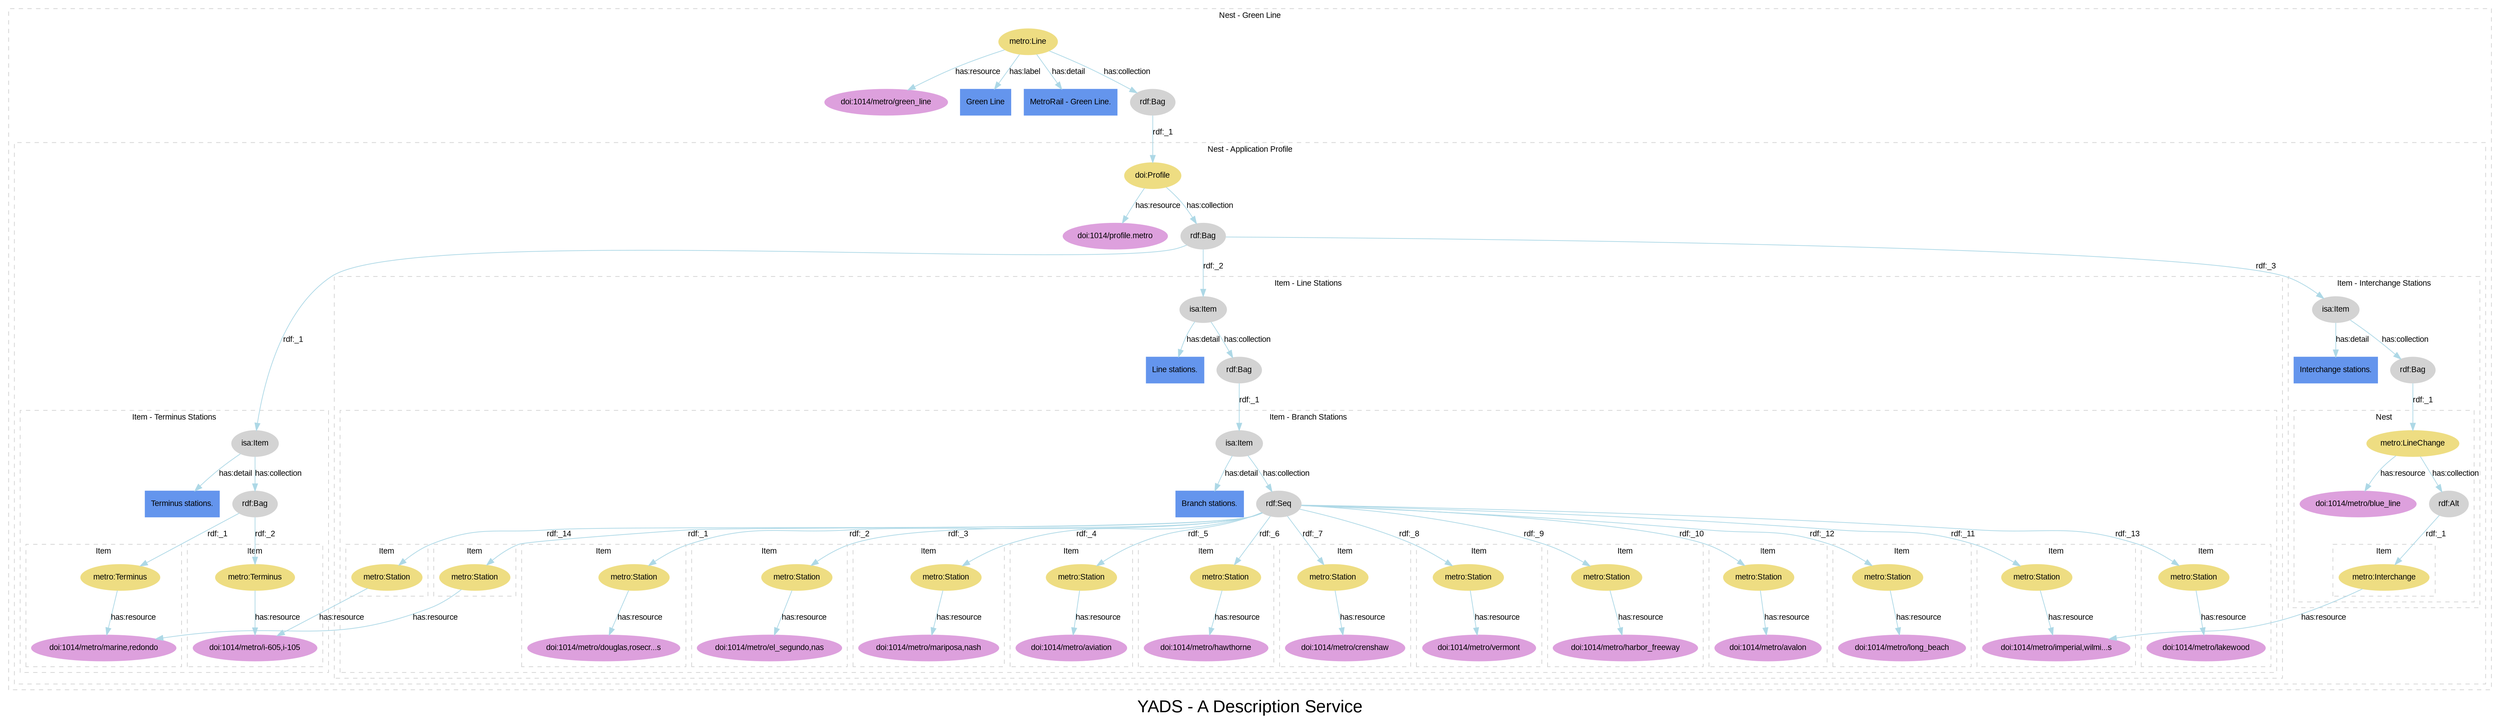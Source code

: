 
digraph yads { 



graph [

  fontname=arial, fontsize=24

  label="YADS - A Description Service"

];

node [

  fontname=arial, fontsize=11, fontcolor=black,

  style=filled, color=cornflowerblue,

];

edge [

  fontname=arial, fontsize=11, fontcolor=black,

  style=filled, color=lightblue,

];

rankdir=TB;



subgraph cluster_1 {



  style=dashed; color=lightgrey;

  fontname=arial; fontsize=11;

  fontcolor="black"; label="Nest - Green Line";



  ":_1" [label="metro:Line", color=lightgoldenrod];

  ":_1" -> "doi:1014/metro/green_line" [label="has:resource", URL="http://www2.elsevier.co.uk/~tony/1014/yads-schema-2002-04-03#resource"];



  ":_1" -> "node_2" [label="has:label", URL="http://www2.elsevier.co.uk/~tony/1014/yads-schema-2002-04-03#label"];

  ":_1" -> "node_3" [label="has:detail", URL="http://www2.elsevier.co.uk/~tony/1014/yads-schema-2002-04-03#detail"];

  ":_1" -> ":_2" [label="has:collection", URL="http://www2.elsevier.co.uk/~tony/1014/yads-schema-2002-04-03#collection"];

  ":_2" [label="rdf:Bag", color=lightgrey];

  "doi:1014/metro/green_line" [color=plum, URL="http://dx.doi.org/1014/metro/green_line"];

  "node_2" [shape=box, label="Green Line"];

  "node_3" [shape=box, label="MetroRail - Green Line."];

  ":_2" [label="rdf:Bag", color=lightgrey, URL="http://www.w3.org/1999/02/22-rdf-syntax-ns#Bag"];

  ":_2" -> ":_3" [label="rdf:_1", URL="http://www.w3.org/1999/02/22-rdf-syntax-ns#_1"];

":_3" [label="isa:Nest"]



subgraph cluster_3 {



  style=dashed; color=lightgrey;

  fontname=arial; fontsize=11;

  fontcolor="black"; label="Nest - Application Profile";



  ":_3" [label="doi:Profile", color=lightgoldenrod];

  ":_3" -> "doi:1014/profile.metro" [label="has:resource", URL="http://www2.elsevier.co.uk/~tony/1014/yads-schema-2002-04-03#resource"];



  ":_3" -> ":_4" [label="has:collection", URL="http://www2.elsevier.co.uk/~tony/1014/yads-schema-2002-04-03#collection"];

  ":_4" [label="rdf:Bag", color=lightgrey];

  "doi:1014/profile.metro" [color=plum, URL="http://dx.doi.org/1014/profile.metro"];

  ":_4" [label="rdf:Bag", color=lightgrey, URL="http://www.w3.org/1999/02/22-rdf-syntax-ns#Bag"];

  ":_4" -> ":_5" [label="rdf:_1", URL="http://www.w3.org/1999/02/22-rdf-syntax-ns#_1"];

":_5" [label="isa:Item"]

  ":_4" -> ":_9" [label="rdf:_2", URL="http://www.w3.org/1999/02/22-rdf-syntax-ns#_2"];

":_9" [label="isa:Item"]

  ":_4" -> ":_27" [label="rdf:_3", URL="http://www.w3.org/1999/02/22-rdf-syntax-ns#_3"];

":_27" [label="isa:Item"]



subgraph cluster_5 {



  style=dashed; color=lightgrey;

  fontname=arial; fontsize=11;

  fontcolor="black"; label="Item - Terminus Stations";



  ":_5" [label="isa:Item", color=lightgrey, URL="http://www2.elsevier.co.uk/~tony/1014/yads-schema-2002-04-03#Item"];

  ":_5" -> "node_5" [label="has:detail", URL="http://www2.elsevier.co.uk/~tony/1014/yads-schema-2002-04-03#detail"];

  ":_5" -> ":_6" [label="has:collection", URL="http://www2.elsevier.co.uk/~tony/1014/yads-schema-2002-04-03#collection"];

  ":_6" [label="rdf:Bag", color=lightgrey];

  "node_5" [shape=box, label="Terminus stations."];

  ":_6" [label="rdf:Bag", color=lightgrey, URL="http://www.w3.org/1999/02/22-rdf-syntax-ns#Bag"];

  ":_6" -> ":_7" [label="rdf:_1", URL="http://www.w3.org/1999/02/22-rdf-syntax-ns#_1"];

":_7" [label="isa:Item"]

  ":_6" -> ":_8" [label="rdf:_2", URL="http://www.w3.org/1999/02/22-rdf-syntax-ns#_2"];

":_8" [label="isa:Item"]



subgraph cluster_7 {



  style=dashed; color=lightgrey;

  fontname=arial; fontsize=11;

  fontcolor="black"; label="Item";



  ":_7" [label="metro:Terminus", color=lightgoldenrod];

  ":_7" -> "doi:1014/metro/marine,redondo" [label="has:resource", URL="http://www2.elsevier.co.uk/~tony/1014/yads-schema-2002-04-03#resource"];



  "doi:1014/metro/marine,redondo" [color=plum, URL="http://dx.doi.org/1014/metro/marine,redondo"];

}



subgraph cluster_8 {



  style=dashed; color=lightgrey;

  fontname=arial; fontsize=11;

  fontcolor="black"; label="Item";



  ":_8" [label="metro:Terminus", color=lightgoldenrod];

  ":_8" -> "doi:1014/metro/i-605,i-105" [label="has:resource", URL="http://www2.elsevier.co.uk/~tony/1014/yads-schema-2002-04-03#resource"];



  "doi:1014/metro/i-605,i-105" [color=plum, URL="http://dx.doi.org/1014/metro/i-605,i-105"];

}



}



subgraph cluster_9 {



  style=dashed; color=lightgrey;

  fontname=arial; fontsize=11;

  fontcolor="black"; label="Item - Line Stations";



  ":_9" [label="isa:Item", color=lightgrey, URL="http://www2.elsevier.co.uk/~tony/1014/yads-schema-2002-04-03#Item"];

  ":_9" -> "node_8" [label="has:detail", URL="http://www2.elsevier.co.uk/~tony/1014/yads-schema-2002-04-03#detail"];

  ":_9" -> ":_10" [label="has:collection", URL="http://www2.elsevier.co.uk/~tony/1014/yads-schema-2002-04-03#collection"];

  ":_10" [label="rdf:Bag", color=lightgrey];

  "node_8" [shape=box, label="Line stations."];

  ":_10" [label="rdf:Bag", color=lightgrey, URL="http://www.w3.org/1999/02/22-rdf-syntax-ns#Bag"];

  ":_10" -> ":_11" [label="rdf:_1", URL="http://www.w3.org/1999/02/22-rdf-syntax-ns#_1"];

":_11" [label="isa:Item"]



subgraph cluster_11 {



  style=dashed; color=lightgrey;

  fontname=arial; fontsize=11;

  fontcolor="black"; label="Item - Branch Stations";



  ":_11" [label="isa:Item", color=lightgrey, URL="http://www2.elsevier.co.uk/~tony/1014/yads-schema-2002-04-03#Item"];

  ":_11" -> "node_9" [label="has:detail", URL="http://www2.elsevier.co.uk/~tony/1014/yads-schema-2002-04-03#detail"];

  ":_11" -> ":_12" [label="has:collection", URL="http://www2.elsevier.co.uk/~tony/1014/yads-schema-2002-04-03#collection"];

  ":_12" [label="rdf:Seq", color=lightgrey];

  "node_9" [shape=box, label="Branch stations."];

  ":_12" [label="rdf:Seq", color=lightgrey, URL="http://www.w3.org/1999/02/22-rdf-syntax-ns#Seq"];

  ":_12" -> ":_13" [label="rdf:_1", URL="http://www.w3.org/1999/02/22-rdf-syntax-ns#_1"];

":_13" [label="isa:Item"]

  ":_12" -> ":_14" [label="rdf:_2", URL="http://www.w3.org/1999/02/22-rdf-syntax-ns#_2"];

":_14" [label="isa:Item"]

  ":_12" -> ":_15" [label="rdf:_3", URL="http://www.w3.org/1999/02/22-rdf-syntax-ns#_3"];

":_15" [label="isa:Item"]

  ":_12" -> ":_16" [label="rdf:_4", URL="http://www.w3.org/1999/02/22-rdf-syntax-ns#_4"];

":_16" [label="isa:Item"]

  ":_12" -> ":_17" [label="rdf:_5", URL="http://www.w3.org/1999/02/22-rdf-syntax-ns#_5"];

":_17" [label="isa:Item"]

  ":_12" -> ":_18" [label="rdf:_6", URL="http://www.w3.org/1999/02/22-rdf-syntax-ns#_6"];

":_18" [label="isa:Item"]

  ":_12" -> ":_19" [label="rdf:_7", URL="http://www.w3.org/1999/02/22-rdf-syntax-ns#_7"];

":_19" [label="isa:Item"]

  ":_12" -> ":_20" [label="rdf:_8", URL="http://www.w3.org/1999/02/22-rdf-syntax-ns#_8"];

":_20" [label="isa:Item"]

  ":_12" -> ":_21" [label="rdf:_9", URL="http://www.w3.org/1999/02/22-rdf-syntax-ns#_9"];

":_21" [label="isa:Item"]

  ":_12" -> ":_22" [label="rdf:_10", URL="http://www.w3.org/1999/02/22-rdf-syntax-ns#_10"];

":_22" [label="isa:Item"]

  ":_12" -> ":_23" [label="rdf:_11", URL="http://www.w3.org/1999/02/22-rdf-syntax-ns#_11"];

":_23" [label="isa:Item"]

  ":_12" -> ":_24" [label="rdf:_12", URL="http://www.w3.org/1999/02/22-rdf-syntax-ns#_12"];

":_24" [label="isa:Item"]

  ":_12" -> ":_25" [label="rdf:_13", URL="http://www.w3.org/1999/02/22-rdf-syntax-ns#_13"];

":_25" [label="isa:Item"]

  ":_12" -> ":_26" [label="rdf:_14", URL="http://www.w3.org/1999/02/22-rdf-syntax-ns#_14"];

":_26" [label="isa:Item"]



subgraph cluster_13 {



  style=dashed; color=lightgrey;

  fontname=arial; fontsize=11;

  fontcolor="black"; label="Item";



  ":_13" [label="metro:Station", color=lightgoldenrod];

  ":_13" -> "doi:1014/metro/marine,redondo" [label="has:resource", URL="http://www2.elsevier.co.uk/~tony/1014/yads-schema-2002-04-03#resource"];



  "doi:1014/metro/marine,redondo" [color=plum, URL="http://dx.doi.org/1014/metro/marine,redondo"];

}



subgraph cluster_14 {



  style=dashed; color=lightgrey;

  fontname=arial; fontsize=11;

  fontcolor="black"; label="Item";



  ":_14" [label="metro:Station", color=lightgoldenrod];

  ":_14" -> "doi:1014/metro/douglas,rosecr...s" [label="has:resource", URL="http://www2.elsevier.co.uk/~tony/1014/yads-schema-2002-04-03#resource"];



  "doi:1014/metro/douglas,rosecr...s" [color=plum, URL="http://dx.doi.org/1014/metro/douglas,rosecrans"];

}



subgraph cluster_15 {



  style=dashed; color=lightgrey;

  fontname=arial; fontsize=11;

  fontcolor="black"; label="Item";



  ":_15" [label="metro:Station", color=lightgoldenrod];

  ":_15" -> "doi:1014/metro/el_segundo,nas" [label="has:resource", URL="http://www2.elsevier.co.uk/~tony/1014/yads-schema-2002-04-03#resource"];



  "doi:1014/metro/el_segundo,nas" [color=plum, URL="http://dx.doi.org/1014/metro/el_segundo,nash"];

}



subgraph cluster_16 {



  style=dashed; color=lightgrey;

  fontname=arial; fontsize=11;

  fontcolor="black"; label="Item";



  ":_16" [label="metro:Station", color=lightgoldenrod];

  ":_16" -> "doi:1014/metro/mariposa,nash" [label="has:resource", URL="http://www2.elsevier.co.uk/~tony/1014/yads-schema-2002-04-03#resource"];



  "doi:1014/metro/mariposa,nash" [color=plum, URL="http://dx.doi.org/1014/metro/mariposa,nash"];

}



subgraph cluster_17 {



  style=dashed; color=lightgrey;

  fontname=arial; fontsize=11;

  fontcolor="black"; label="Item";



  ":_17" [label="metro:Station", color=lightgoldenrod];

  ":_17" -> "doi:1014/metro/aviation" [label="has:resource", URL="http://www2.elsevier.co.uk/~tony/1014/yads-schema-2002-04-03#resource"];



  "doi:1014/metro/aviation" [color=plum, URL="http://dx.doi.org/1014/metro/aviation"];

}



subgraph cluster_18 {



  style=dashed; color=lightgrey;

  fontname=arial; fontsize=11;

  fontcolor="black"; label="Item";



  ":_18" [label="metro:Station", color=lightgoldenrod];

  ":_18" -> "doi:1014/metro/hawthorne" [label="has:resource", URL="http://www2.elsevier.co.uk/~tony/1014/yads-schema-2002-04-03#resource"];



  "doi:1014/metro/hawthorne" [color=plum, URL="http://dx.doi.org/1014/metro/hawthorne"];

}



subgraph cluster_19 {



  style=dashed; color=lightgrey;

  fontname=arial; fontsize=11;

  fontcolor="black"; label="Item";



  ":_19" [label="metro:Station", color=lightgoldenrod];

  ":_19" -> "doi:1014/metro/crenshaw" [label="has:resource", URL="http://www2.elsevier.co.uk/~tony/1014/yads-schema-2002-04-03#resource"];



  "doi:1014/metro/crenshaw" [color=plum, URL="http://dx.doi.org/1014/metro/crenshaw"];

}



subgraph cluster_20 {



  style=dashed; color=lightgrey;

  fontname=arial; fontsize=11;

  fontcolor="black"; label="Item";



  ":_20" [label="metro:Station", color=lightgoldenrod];

  ":_20" -> "doi:1014/metro/vermont" [label="has:resource", URL="http://www2.elsevier.co.uk/~tony/1014/yads-schema-2002-04-03#resource"];



  "doi:1014/metro/vermont" [color=plum, URL="http://dx.doi.org/1014/metro/vermont"];

}



subgraph cluster_21 {



  style=dashed; color=lightgrey;

  fontname=arial; fontsize=11;

  fontcolor="black"; label="Item";



  ":_21" [label="metro:Station", color=lightgoldenrod];

  ":_21" -> "doi:1014/metro/harbor_freeway" [label="has:resource", URL="http://www2.elsevier.co.uk/~tony/1014/yads-schema-2002-04-03#resource"];



  "doi:1014/metro/harbor_freeway" [color=plum, URL="http://dx.doi.org/1014/metro/harbor_freeway"];

}



subgraph cluster_22 {



  style=dashed; color=lightgrey;

  fontname=arial; fontsize=11;

  fontcolor="black"; label="Item";



  ":_22" [label="metro:Station", color=lightgoldenrod];

  ":_22" -> "doi:1014/metro/avalon" [label="has:resource", URL="http://www2.elsevier.co.uk/~tony/1014/yads-schema-2002-04-03#resource"];



  "doi:1014/metro/avalon" [color=plum, URL="http://dx.doi.org/1014/metro/avalon"];

}



subgraph cluster_23 {



  style=dashed; color=lightgrey;

  fontname=arial; fontsize=11;

  fontcolor="black"; label="Item";



  ":_23" [label="metro:Station", color=lightgoldenrod];

  ":_23" -> "doi:1014/metro/imperial,wilmi...s" [label="has:resource", URL="http://www2.elsevier.co.uk/~tony/1014/yads-schema-2002-04-03#resource"];



  "doi:1014/metro/imperial,wilmi...s" [color=plum, URL="http://dx.doi.org/1014/metro/imperial,wilmington,rosa_parks"];

}



subgraph cluster_24 {



  style=dashed; color=lightgrey;

  fontname=arial; fontsize=11;

  fontcolor="black"; label="Item";



  ":_24" [label="metro:Station", color=lightgoldenrod];

  ":_24" -> "doi:1014/metro/long_beach" [label="has:resource", URL="http://www2.elsevier.co.uk/~tony/1014/yads-schema-2002-04-03#resource"];



  "doi:1014/metro/long_beach" [color=plum, URL="http://dx.doi.org/1014/metro/long_beach"];

}



subgraph cluster_25 {



  style=dashed; color=lightgrey;

  fontname=arial; fontsize=11;

  fontcolor="black"; label="Item";



  ":_25" [label="metro:Station", color=lightgoldenrod];

  ":_25" -> "doi:1014/metro/lakewood" [label="has:resource", URL="http://www2.elsevier.co.uk/~tony/1014/yads-schema-2002-04-03#resource"];



  "doi:1014/metro/lakewood" [color=plum, URL="http://dx.doi.org/1014/metro/lakewood"];

}



subgraph cluster_26 {



  style=dashed; color=lightgrey;

  fontname=arial; fontsize=11;

  fontcolor="black"; label="Item";



  ":_26" [label="metro:Station", color=lightgoldenrod];

  ":_26" -> "doi:1014/metro/i-605,i-105" [label="has:resource", URL="http://www2.elsevier.co.uk/~tony/1014/yads-schema-2002-04-03#resource"];



  "doi:1014/metro/i-605,i-105" [color=plum, URL="http://dx.doi.org/1014/metro/i-605,i-105"];

}



}



}



subgraph cluster_27 {



  style=dashed; color=lightgrey;

  fontname=arial; fontsize=11;

  fontcolor="black"; label="Item - Interchange Stations";



  ":_27" [label="isa:Item", color=lightgrey, URL="http://www2.elsevier.co.uk/~tony/1014/yads-schema-2002-04-03#Item"];

  ":_27" -> "node_24" [label="has:detail", URL="http://www2.elsevier.co.uk/~tony/1014/yads-schema-2002-04-03#detail"];

  ":_27" -> ":_28" [label="has:collection", URL="http://www2.elsevier.co.uk/~tony/1014/yads-schema-2002-04-03#collection"];

  ":_28" [label="rdf:Bag", color=lightgrey];

  "node_24" [shape=box, label="Interchange stations."];

  ":_28" [label="rdf:Bag", color=lightgrey, URL="http://www.w3.org/1999/02/22-rdf-syntax-ns#Bag"];

  ":_28" -> ":_29" [label="rdf:_1", URL="http://www.w3.org/1999/02/22-rdf-syntax-ns#_1"];

":_29" [label="isa:Nest"]



subgraph cluster_29 {



  style=dashed; color=lightgrey;

  fontname=arial; fontsize=11;

  fontcolor="black"; label="Nest";



  ":_29" [label="metro:LineChange", color=lightgoldenrod];

  ":_29" -> "doi:1014/metro/blue_line" [label="has:resource", URL="http://www2.elsevier.co.uk/~tony/1014/yads-schema-2002-04-03#resource"];

  ":_29" -> ":_30" [label="has:collection", URL="http://www2.elsevier.co.uk/~tony/1014/yads-schema-2002-04-03#collection"];

  ":_30" [label="rdf:Alt", color=lightgrey];



  "doi:1014/metro/blue_line" [color=plum, URL="http://dx.doi.org/1014/metro/blue_line"];

  ":_30" [label="rdf:Alt", color=lightgrey, URL="http://www.w3.org/1999/02/22-rdf-syntax-ns#Alt"];

  ":_30" -> ":_31" [label="rdf:_1", URL="http://www.w3.org/1999/02/22-rdf-syntax-ns#_1"];

":_31" [label="isa:Item"]



subgraph cluster_31 {



  style=dashed; color=lightgrey;

  fontname=arial; fontsize=11;

  fontcolor="black"; label="Item";



  ":_31" [label="metro:Interchange", color=lightgoldenrod];

  ":_31" -> "doi:1014/metro/imperial,wilmi...s" [label="has:resource", URL="http://www2.elsevier.co.uk/~tony/1014/yads-schema-2002-04-03#resource"];



  "doi:1014/metro/imperial,wilmi...s" [color=plum, URL="http://dx.doi.org/1014/metro/imperial,wilmington,rosa_parks"];

}



}



}



}



}



}

